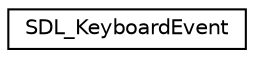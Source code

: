 digraph "Graphical Class Hierarchy"
{
 // LATEX_PDF_SIZE
  edge [fontname="Helvetica",fontsize="10",labelfontname="Helvetica",labelfontsize="10"];
  node [fontname="Helvetica",fontsize="10",shape=record];
  rankdir="LR";
  Node0 [label="SDL_KeyboardEvent",height=0.2,width=0.4,color="black", fillcolor="white", style="filled",URL="$structSDL__KeyboardEvent.html",tooltip="Keyboard button event structure (event.key.*)"];
}
